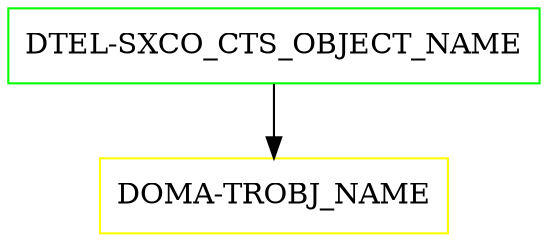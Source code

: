 digraph G {
  "DTEL-SXCO_CTS_OBJECT_NAME" [shape=box,color=green];
  "DOMA-TROBJ_NAME" [shape=box,color=yellow,URL="./DOMA_TROBJ_NAME.html"];
  "DTEL-SXCO_CTS_OBJECT_NAME" -> "DOMA-TROBJ_NAME";
}
